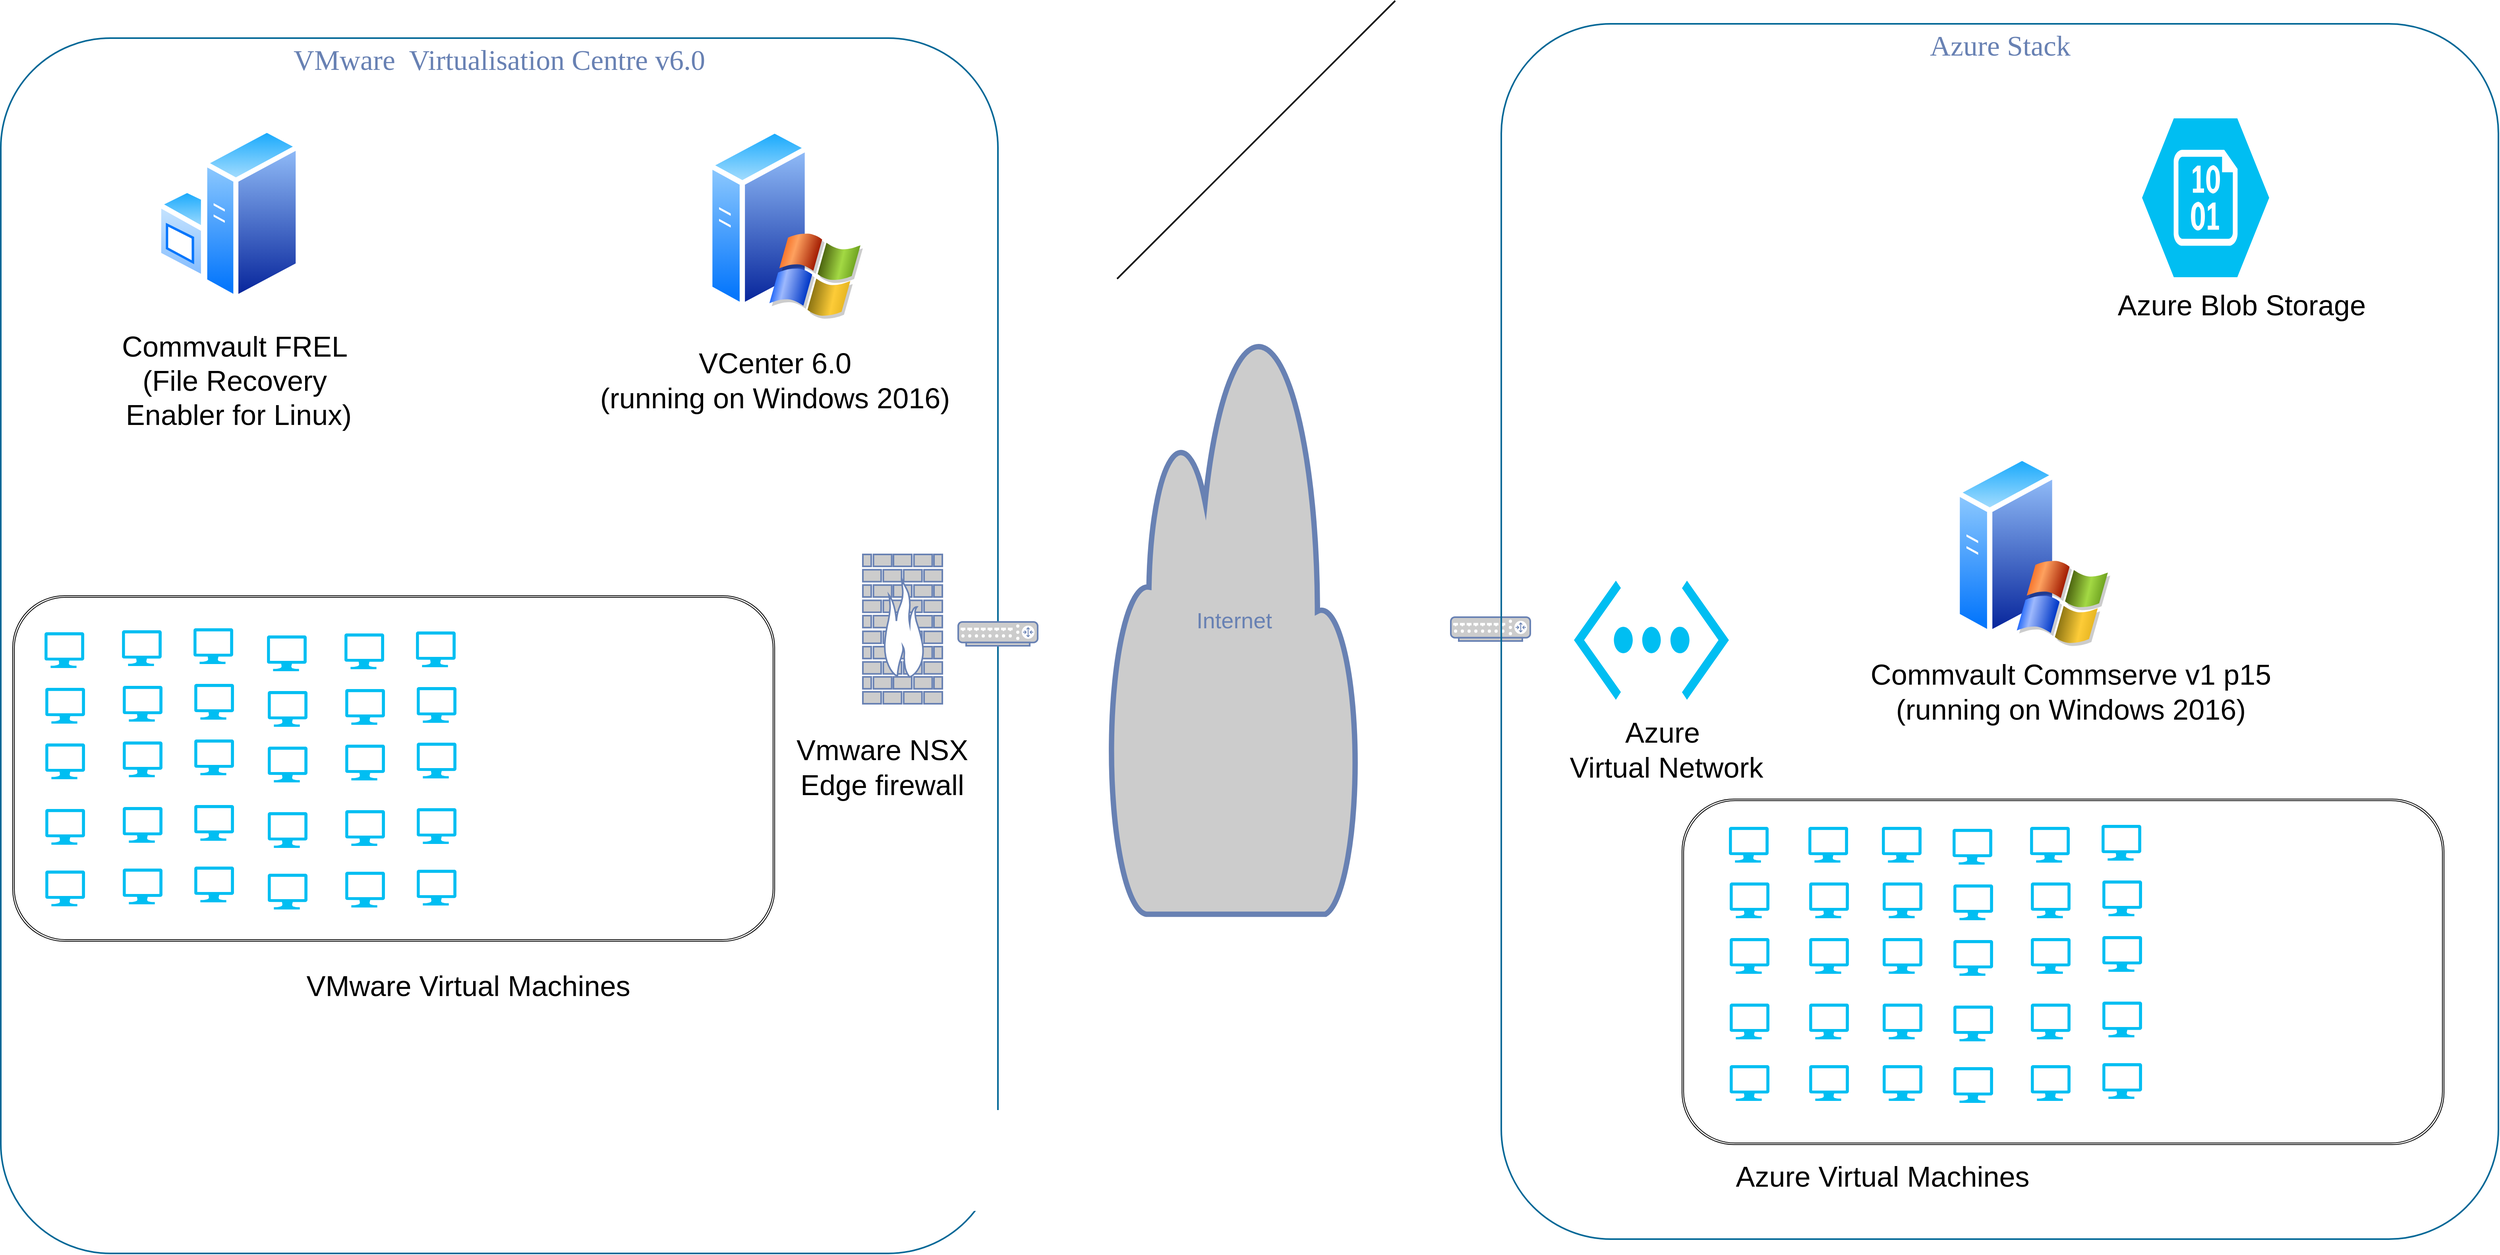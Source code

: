 <mxfile version="10.6.7" type="github"><diagram name="Page-1" id="bfe91b75-5d2c-26a0-9c1d-138518896778"><mxGraphModel dx="4549" dy="2297" grid="1" gridSize="10" guides="1" tooltips="1" connect="1" arrows="1" fold="1" page="1" pageScale="1" pageWidth="1100" pageHeight="850" background="#ffffff" math="0" shadow="0"><root><mxCell id="0"/><mxCell id="1" parent="0"/><mxCell id="FlBXMyWdOiOP7qMQ7Jjb-36" value="" style="shape=ext;double=1;rounded=1;whiteSpace=wrap;html=1;" parent="1" vertex="1"><mxGeometry x="2211" y="1055" width="959" height="435" as="geometry"/></mxCell><mxCell id="7c3789c024ecab99-78" value="&lt;font style=&quot;font-size: 36px&quot;&gt;VMware&amp;nbsp; Virtualisation Centre v6.0&lt;/font&gt;" style="rounded=1;whiteSpace=wrap;html=1;shadow=0;comic=0;strokeColor=#036897;strokeWidth=2;fillColor=none;fontFamily=Verdana;fontSize=28;fontColor=#6881B3;align=center;arcSize=11;verticalAlign=top;" parent="1" vertex="1"><mxGeometry x="95" y="97" width="1255" height="1530" as="geometry"/></mxCell><mxCell id="7c3789c024ecab99-8" value="" style="fontColor=#0066CC;verticalAlign=top;verticalLabelPosition=bottom;labelPosition=center;align=center;html=1;fillColor=#CCCCCC;strokeColor=#6881B3;gradientColor=none;gradientDirection=north;strokeWidth=2;shape=mxgraph.networks.firewall;rounded=0;shadow=0;comic=0;" parent="1" vertex="1"><mxGeometry x="1180" y="747" width="100" height="188" as="geometry"/></mxCell><mxCell id="7c3789c024ecab99-10" value="" style="fontColor=#0066CC;verticalAlign=top;verticalLabelPosition=bottom;labelPosition=center;align=center;html=1;fillColor=#CCCCCC;strokeColor=#6881B3;gradientColor=none;gradientDirection=north;strokeWidth=2;shape=mxgraph.networks.router;rounded=0;shadow=0;comic=0;" parent="1" vertex="1"><mxGeometry x="1300" y="832" width="100" height="30" as="geometry"/></mxCell><mxCell id="7c3789c024ecab99-53" value="Internet" style="html=1;fillColor=#CCCCCC;strokeColor=#6881B3;gradientColor=none;gradientDirection=north;strokeWidth=2;shape=mxgraph.networks.cloud;fontColor=#6881B3;rounded=0;shadow=0;comic=0;align=center;fontSize=28;" parent="1" vertex="1"><mxGeometry x="1492" y="460" width="310" height="740" as="geometry"/></mxCell><mxCell id="7c3789c024ecab99-60" style="edgeStyle=none;html=1;labelBackgroundColor=none;endArrow=none;endFill=0;strokeWidth=2;fontFamily=Verdana;fontSize=28;fontColor=#6881B3;" parent="1" edge="1"><mxGeometry relative="1" as="geometry"><mxPoint x="1500" y="400" as="sourcePoint"/><mxPoint x="1850" y="50" as="targetPoint"/></mxGeometry></mxCell><mxCell id="FlBXMyWdOiOP7qMQ7Jjb-11" value="" style="fontColor=#0066CC;verticalAlign=top;verticalLabelPosition=bottom;labelPosition=center;align=center;html=1;fillColor=#CCCCCC;strokeColor=#6881B3;gradientColor=none;gradientDirection=north;strokeWidth=2;shape=mxgraph.networks.router;rounded=0;shadow=0;comic=0;" parent="1" vertex="1"><mxGeometry x="1920" y="826" width="100" height="30" as="geometry"/></mxCell><mxCell id="FlBXMyWdOiOP7qMQ7Jjb-13" value="&lt;font style=&quot;font-size: 36px&quot;&gt;Azure Stack&lt;/font&gt;" style="rounded=1;whiteSpace=wrap;html=1;shadow=0;comic=0;strokeColor=#036897;strokeWidth=2;fillColor=none;fontFamily=Verdana;fontSize=28;fontColor=#6881B3;align=center;arcSize=11;verticalAlign=top;" parent="1" vertex="1"><mxGeometry x="1983.5" y="79" width="1255" height="1530" as="geometry"/></mxCell><mxCell id="FlBXMyWdOiOP7qMQ7Jjb-21" value="" style="verticalLabelPosition=bottom;html=1;verticalAlign=top;align=center;strokeColor=none;fillColor=#00BEF2;shape=mxgraph.azure.virtual_network;pointerEvents=1;" parent="1" vertex="1"><mxGeometry x="2075" y="780" width="195" height="150" as="geometry"/></mxCell><mxCell id="FlBXMyWdOiOP7qMQ7Jjb-41" value="&lt;font style=&quot;font-size: 36px&quot;&gt;Azure Virtual Machines&lt;br&gt;&lt;/font&gt;" style="text;html=1;resizable=0;autosize=1;align=center;verticalAlign=middle;points=[];fillColor=none;strokeColor=none;rounded=0;fontSize=28;" parent="1" vertex="1"><mxGeometry x="2267.5" y="1510" width="390" height="40" as="geometry"/></mxCell><mxCell id="FlBXMyWdOiOP7qMQ7Jjb-43" value="" style="group" parent="1" vertex="1" connectable="0"><mxGeometry x="2370" y="1090" width="51" height="345" as="geometry"/></mxCell><mxCell id="FlBXMyWdOiOP7qMQ7Jjb-44" value="" style="verticalLabelPosition=bottom;html=1;verticalAlign=top;align=center;strokeColor=none;fillColor=#00BEF2;shape=mxgraph.azure.computer;pointerEvents=1;" parent="FlBXMyWdOiOP7qMQ7Jjb-43" vertex="1"><mxGeometry width="50" height="45" as="geometry"/></mxCell><mxCell id="FlBXMyWdOiOP7qMQ7Jjb-45" value="" style="verticalLabelPosition=bottom;html=1;verticalAlign=top;align=center;strokeColor=none;fillColor=#00BEF2;shape=mxgraph.azure.computer;pointerEvents=1;" parent="FlBXMyWdOiOP7qMQ7Jjb-43" vertex="1"><mxGeometry x="1" y="300" width="50" height="45" as="geometry"/></mxCell><mxCell id="FlBXMyWdOiOP7qMQ7Jjb-46" value="" style="verticalLabelPosition=bottom;html=1;verticalAlign=top;align=center;strokeColor=none;fillColor=#00BEF2;shape=mxgraph.azure.computer;pointerEvents=1;" parent="FlBXMyWdOiOP7qMQ7Jjb-43" vertex="1"><mxGeometry x="1" y="222.5" width="50" height="45" as="geometry"/></mxCell><mxCell id="FlBXMyWdOiOP7qMQ7Jjb-47" value="" style="verticalLabelPosition=bottom;html=1;verticalAlign=top;align=center;strokeColor=none;fillColor=#00BEF2;shape=mxgraph.azure.computer;pointerEvents=1;" parent="FlBXMyWdOiOP7qMQ7Jjb-43" vertex="1"><mxGeometry x="1" y="140" width="50" height="45" as="geometry"/></mxCell><mxCell id="FlBXMyWdOiOP7qMQ7Jjb-48" value="" style="verticalLabelPosition=bottom;html=1;verticalAlign=top;align=center;strokeColor=none;fillColor=#00BEF2;shape=mxgraph.azure.computer;pointerEvents=1;" parent="FlBXMyWdOiOP7qMQ7Jjb-43" vertex="1"><mxGeometry x="1" y="70" width="50" height="45" as="geometry"/></mxCell><mxCell id="FlBXMyWdOiOP7qMQ7Jjb-49" value="" style="group" parent="1" vertex="1" connectable="0"><mxGeometry x="2462.5" y="1090" width="51" height="345" as="geometry"/></mxCell><mxCell id="FlBXMyWdOiOP7qMQ7Jjb-50" value="" style="verticalLabelPosition=bottom;html=1;verticalAlign=top;align=center;strokeColor=none;fillColor=#00BEF2;shape=mxgraph.azure.computer;pointerEvents=1;" parent="FlBXMyWdOiOP7qMQ7Jjb-49" vertex="1"><mxGeometry width="50" height="45" as="geometry"/></mxCell><mxCell id="FlBXMyWdOiOP7qMQ7Jjb-51" value="" style="verticalLabelPosition=bottom;html=1;verticalAlign=top;align=center;strokeColor=none;fillColor=#00BEF2;shape=mxgraph.azure.computer;pointerEvents=1;" parent="FlBXMyWdOiOP7qMQ7Jjb-49" vertex="1"><mxGeometry x="1" y="300" width="50" height="45" as="geometry"/></mxCell><mxCell id="FlBXMyWdOiOP7qMQ7Jjb-52" value="" style="verticalLabelPosition=bottom;html=1;verticalAlign=top;align=center;strokeColor=none;fillColor=#00BEF2;shape=mxgraph.azure.computer;pointerEvents=1;" parent="FlBXMyWdOiOP7qMQ7Jjb-49" vertex="1"><mxGeometry x="1" y="222.5" width="50" height="45" as="geometry"/></mxCell><mxCell id="FlBXMyWdOiOP7qMQ7Jjb-53" value="" style="verticalLabelPosition=bottom;html=1;verticalAlign=top;align=center;strokeColor=none;fillColor=#00BEF2;shape=mxgraph.azure.computer;pointerEvents=1;" parent="FlBXMyWdOiOP7qMQ7Jjb-49" vertex="1"><mxGeometry x="1" y="140" width="50" height="45" as="geometry"/></mxCell><mxCell id="FlBXMyWdOiOP7qMQ7Jjb-54" value="" style="verticalLabelPosition=bottom;html=1;verticalAlign=top;align=center;strokeColor=none;fillColor=#00BEF2;shape=mxgraph.azure.computer;pointerEvents=1;" parent="FlBXMyWdOiOP7qMQ7Jjb-49" vertex="1"><mxGeometry x="1" y="70" width="50" height="45" as="geometry"/></mxCell><mxCell id="FlBXMyWdOiOP7qMQ7Jjb-67" value="&lt;font style=&quot;font-size: 36px&quot;&gt;Vmware NSX &lt;br&gt;Edge firewall&lt;br&gt;&lt;/font&gt;" style="text;html=1;resizable=0;autosize=1;align=center;verticalAlign=middle;points=[];fillColor=none;strokeColor=none;rounded=0;fontSize=28;" parent="1" vertex="1"><mxGeometry x="1084" y="975" width="240" height="80" as="geometry"/></mxCell><mxCell id="FlBXMyWdOiOP7qMQ7Jjb-68" value="&lt;font style=&quot;font-size: 36px&quot;&gt;VCenter 6.0&lt;br&gt;(running on Windows 2016)&lt;br&gt;&lt;/font&gt;" style="text;html=1;resizable=0;autosize=1;align=center;verticalAlign=middle;points=[];fillColor=none;strokeColor=none;rounded=0;fontSize=28;" parent="1" vertex="1"><mxGeometry x="839" y="487.5" width="460" height="80" as="geometry"/></mxCell><mxCell id="DBTJwX6ibz4PtxUJpLTl-72" value="" style="group" vertex="1" connectable="0" parent="1"><mxGeometry x="2750" y="198" width="330" height="254.5" as="geometry"/></mxCell><mxCell id="FlBXMyWdOiOP7qMQ7Jjb-16" value="" style="verticalLabelPosition=bottom;html=1;verticalAlign=top;align=center;strokeColor=none;fillColor=#00BEF2;shape=mxgraph.azure.storage_blob;" parent="DBTJwX6ibz4PtxUJpLTl-72" vertex="1"><mxGeometry x="40" width="160" height="200" as="geometry"/></mxCell><mxCell id="FlBXMyWdOiOP7qMQ7Jjb-27" value="&lt;font style=&quot;font-size: 36px&quot;&gt;Azure Blob Storage&lt;br&gt;&lt;/font&gt;" style="text;html=1;resizable=0;autosize=1;align=center;verticalAlign=middle;points=[];fillColor=none;strokeColor=none;rounded=0;fontSize=28;" parent="DBTJwX6ibz4PtxUJpLTl-72" vertex="1"><mxGeometry y="214.5" width="330" height="40" as="geometry"/></mxCell><mxCell id="DBTJwX6ibz4PtxUJpLTl-73" value="" style="group" vertex="1" connectable="0" parent="1"><mxGeometry x="2438.5" y="779" width="521" height="181" as="geometry"/></mxCell><mxCell id="FlBXMyWdOiOP7qMQ7Jjb-26" value="&lt;font style=&quot;font-size: 36px&quot;&gt;Commvault Commserve v1 p15&lt;br&gt;(running on Windows 2016)&lt;br&gt;&lt;/font&gt;" style="text;html=1;resizable=0;autosize=1;align=center;verticalAlign=middle;points=[];fillColor=none;strokeColor=none;rounded=0;fontSize=28;" parent="DBTJwX6ibz4PtxUJpLTl-73" vertex="1"><mxGeometry x="1" y="101" width="520" height="80" as="geometry"/></mxCell><mxCell id="DBTJwX6ibz4PtxUJpLTl-74" value="&lt;font style=&quot;font-size: 36px&quot;&gt;Azure&amp;nbsp;&lt;br&gt;Virtual Network&lt;br&gt;&lt;/font&gt;" style="text;html=1;resizable=0;autosize=1;align=center;verticalAlign=middle;points=[];fillColor=none;strokeColor=none;rounded=0;fontSize=28;" vertex="1" parent="1"><mxGeometry x="2061" y="952.5" width="260" height="80" as="geometry"/></mxCell><mxCell id="DBTJwX6ibz4PtxUJpLTl-76" value="" style="shape=ext;double=1;rounded=1;whiteSpace=wrap;html=1;" vertex="1" parent="1"><mxGeometry x="110" y="799" width="959" height="435" as="geometry"/></mxCell><mxCell id="DBTJwX6ibz4PtxUJpLTl-111" value="" style="group" vertex="1" connectable="0" parent="1"><mxGeometry x="2270" y="1090" width="51" height="345" as="geometry"/></mxCell><mxCell id="FlBXMyWdOiOP7qMQ7Jjb-42" value="" style="group" parent="DBTJwX6ibz4PtxUJpLTl-111" vertex="1" connectable="0"><mxGeometry width="51" height="345" as="geometry"/></mxCell><mxCell id="FlBXMyWdOiOP7qMQ7Jjb-28" value="" style="verticalLabelPosition=bottom;html=1;verticalAlign=top;align=center;strokeColor=none;fillColor=#00BEF2;shape=mxgraph.azure.computer;pointerEvents=1;" parent="FlBXMyWdOiOP7qMQ7Jjb-42" vertex="1"><mxGeometry width="50" height="45" as="geometry"/></mxCell><mxCell id="FlBXMyWdOiOP7qMQ7Jjb-30" value="" style="verticalLabelPosition=bottom;html=1;verticalAlign=top;align=center;strokeColor=none;fillColor=#00BEF2;shape=mxgraph.azure.computer;pointerEvents=1;" parent="FlBXMyWdOiOP7qMQ7Jjb-42" vertex="1"><mxGeometry x="1" y="300" width="50" height="45" as="geometry"/></mxCell><mxCell id="FlBXMyWdOiOP7qMQ7Jjb-32" value="" style="verticalLabelPosition=bottom;html=1;verticalAlign=top;align=center;strokeColor=none;fillColor=#00BEF2;shape=mxgraph.azure.computer;pointerEvents=1;" parent="FlBXMyWdOiOP7qMQ7Jjb-42" vertex="1"><mxGeometry x="1" y="222.5" width="50" height="45" as="geometry"/></mxCell><mxCell id="FlBXMyWdOiOP7qMQ7Jjb-33" value="" style="verticalLabelPosition=bottom;html=1;verticalAlign=top;align=center;strokeColor=none;fillColor=#00BEF2;shape=mxgraph.azure.computer;pointerEvents=1;" parent="FlBXMyWdOiOP7qMQ7Jjb-42" vertex="1"><mxGeometry x="1" y="140" width="50" height="45" as="geometry"/></mxCell><mxCell id="FlBXMyWdOiOP7qMQ7Jjb-34" value="" style="verticalLabelPosition=bottom;html=1;verticalAlign=top;align=center;strokeColor=none;fillColor=#00BEF2;shape=mxgraph.azure.computer;pointerEvents=1;" parent="FlBXMyWdOiOP7qMQ7Jjb-42" vertex="1"><mxGeometry x="1" y="70" width="50" height="45" as="geometry"/></mxCell><mxCell id="DBTJwX6ibz4PtxUJpLTl-140" value="" style="group" vertex="1" connectable="0" parent="1"><mxGeometry x="430" y="844" width="238.5" height="350" as="geometry"/></mxCell><mxCell id="DBTJwX6ibz4PtxUJpLTl-121" value="" style="group" vertex="1" connectable="0" parent="DBTJwX6ibz4PtxUJpLTl-140"><mxGeometry y="5" width="51" height="345" as="geometry"/></mxCell><mxCell id="DBTJwX6ibz4PtxUJpLTl-122" value="" style="verticalLabelPosition=bottom;html=1;verticalAlign=top;align=center;strokeColor=none;fillColor=#00BEF2;shape=mxgraph.azure.computer;pointerEvents=1;" vertex="1" parent="DBTJwX6ibz4PtxUJpLTl-121"><mxGeometry width="50" height="45" as="geometry"/></mxCell><mxCell id="DBTJwX6ibz4PtxUJpLTl-123" value="" style="verticalLabelPosition=bottom;html=1;verticalAlign=top;align=center;strokeColor=none;fillColor=#00BEF2;shape=mxgraph.azure.computer;pointerEvents=1;" vertex="1" parent="DBTJwX6ibz4PtxUJpLTl-121"><mxGeometry x="1" y="300" width="50" height="45" as="geometry"/></mxCell><mxCell id="DBTJwX6ibz4PtxUJpLTl-124" value="" style="verticalLabelPosition=bottom;html=1;verticalAlign=top;align=center;strokeColor=none;fillColor=#00BEF2;shape=mxgraph.azure.computer;pointerEvents=1;" vertex="1" parent="DBTJwX6ibz4PtxUJpLTl-121"><mxGeometry x="1" y="222.5" width="50" height="45" as="geometry"/></mxCell><mxCell id="DBTJwX6ibz4PtxUJpLTl-125" value="" style="verticalLabelPosition=bottom;html=1;verticalAlign=top;align=center;strokeColor=none;fillColor=#00BEF2;shape=mxgraph.azure.computer;pointerEvents=1;" vertex="1" parent="DBTJwX6ibz4PtxUJpLTl-121"><mxGeometry x="1" y="140" width="50" height="45" as="geometry"/></mxCell><mxCell id="DBTJwX6ibz4PtxUJpLTl-126" value="" style="verticalLabelPosition=bottom;html=1;verticalAlign=top;align=center;strokeColor=none;fillColor=#00BEF2;shape=mxgraph.azure.computer;pointerEvents=1;" vertex="1" parent="DBTJwX6ibz4PtxUJpLTl-121"><mxGeometry x="1" y="70" width="50" height="45" as="geometry"/></mxCell><mxCell id="DBTJwX6ibz4PtxUJpLTl-127" value="" style="group" vertex="1" connectable="0" parent="DBTJwX6ibz4PtxUJpLTl-140"><mxGeometry x="97.5" y="2.5" width="51" height="345" as="geometry"/></mxCell><mxCell id="DBTJwX6ibz4PtxUJpLTl-128" value="" style="verticalLabelPosition=bottom;html=1;verticalAlign=top;align=center;strokeColor=none;fillColor=#00BEF2;shape=mxgraph.azure.computer;pointerEvents=1;" vertex="1" parent="DBTJwX6ibz4PtxUJpLTl-127"><mxGeometry width="50" height="45" as="geometry"/></mxCell><mxCell id="DBTJwX6ibz4PtxUJpLTl-129" value="" style="verticalLabelPosition=bottom;html=1;verticalAlign=top;align=center;strokeColor=none;fillColor=#00BEF2;shape=mxgraph.azure.computer;pointerEvents=1;" vertex="1" parent="DBTJwX6ibz4PtxUJpLTl-127"><mxGeometry x="1" y="300" width="50" height="45" as="geometry"/></mxCell><mxCell id="DBTJwX6ibz4PtxUJpLTl-130" value="" style="verticalLabelPosition=bottom;html=1;verticalAlign=top;align=center;strokeColor=none;fillColor=#00BEF2;shape=mxgraph.azure.computer;pointerEvents=1;" vertex="1" parent="DBTJwX6ibz4PtxUJpLTl-127"><mxGeometry x="1" y="222.5" width="50" height="45" as="geometry"/></mxCell><mxCell id="DBTJwX6ibz4PtxUJpLTl-131" value="" style="verticalLabelPosition=bottom;html=1;verticalAlign=top;align=center;strokeColor=none;fillColor=#00BEF2;shape=mxgraph.azure.computer;pointerEvents=1;" vertex="1" parent="DBTJwX6ibz4PtxUJpLTl-127"><mxGeometry x="1" y="140" width="50" height="45" as="geometry"/></mxCell><mxCell id="DBTJwX6ibz4PtxUJpLTl-132" value="" style="verticalLabelPosition=bottom;html=1;verticalAlign=top;align=center;strokeColor=none;fillColor=#00BEF2;shape=mxgraph.azure.computer;pointerEvents=1;" vertex="1" parent="DBTJwX6ibz4PtxUJpLTl-127"><mxGeometry x="1" y="70" width="50" height="45" as="geometry"/></mxCell><mxCell id="DBTJwX6ibz4PtxUJpLTl-133" value="" style="group" vertex="1" connectable="0" parent="DBTJwX6ibz4PtxUJpLTl-140"><mxGeometry x="187.5" width="51" height="345" as="geometry"/></mxCell><mxCell id="DBTJwX6ibz4PtxUJpLTl-134" value="" style="verticalLabelPosition=bottom;html=1;verticalAlign=top;align=center;strokeColor=none;fillColor=#00BEF2;shape=mxgraph.azure.computer;pointerEvents=1;" vertex="1" parent="DBTJwX6ibz4PtxUJpLTl-133"><mxGeometry width="50" height="45" as="geometry"/></mxCell><mxCell id="DBTJwX6ibz4PtxUJpLTl-135" value="" style="verticalLabelPosition=bottom;html=1;verticalAlign=top;align=center;strokeColor=none;fillColor=#00BEF2;shape=mxgraph.azure.computer;pointerEvents=1;" vertex="1" parent="DBTJwX6ibz4PtxUJpLTl-133"><mxGeometry x="1" y="300" width="50" height="45" as="geometry"/></mxCell><mxCell id="DBTJwX6ibz4PtxUJpLTl-136" value="" style="verticalLabelPosition=bottom;html=1;verticalAlign=top;align=center;strokeColor=none;fillColor=#00BEF2;shape=mxgraph.azure.computer;pointerEvents=1;" vertex="1" parent="DBTJwX6ibz4PtxUJpLTl-133"><mxGeometry x="1" y="222.5" width="50" height="45" as="geometry"/></mxCell><mxCell id="DBTJwX6ibz4PtxUJpLTl-137" value="" style="verticalLabelPosition=bottom;html=1;verticalAlign=top;align=center;strokeColor=none;fillColor=#00BEF2;shape=mxgraph.azure.computer;pointerEvents=1;" vertex="1" parent="DBTJwX6ibz4PtxUJpLTl-133"><mxGeometry x="1" y="140" width="50" height="45" as="geometry"/></mxCell><mxCell id="DBTJwX6ibz4PtxUJpLTl-138" value="" style="verticalLabelPosition=bottom;html=1;verticalAlign=top;align=center;strokeColor=none;fillColor=#00BEF2;shape=mxgraph.azure.computer;pointerEvents=1;" vertex="1" parent="DBTJwX6ibz4PtxUJpLTl-133"><mxGeometry x="1" y="70" width="50" height="45" as="geometry"/></mxCell><mxCell id="DBTJwX6ibz4PtxUJpLTl-141" value="" style="group" vertex="1" connectable="0" parent="1"><mxGeometry x="150" y="840" width="238.5" height="350" as="geometry"/></mxCell><mxCell id="DBTJwX6ibz4PtxUJpLTl-142" value="" style="group" vertex="1" connectable="0" parent="DBTJwX6ibz4PtxUJpLTl-141"><mxGeometry y="5" width="51" height="345" as="geometry"/></mxCell><mxCell id="DBTJwX6ibz4PtxUJpLTl-143" value="" style="verticalLabelPosition=bottom;html=1;verticalAlign=top;align=center;strokeColor=none;fillColor=#00BEF2;shape=mxgraph.azure.computer;pointerEvents=1;" vertex="1" parent="DBTJwX6ibz4PtxUJpLTl-142"><mxGeometry width="50" height="45" as="geometry"/></mxCell><mxCell id="DBTJwX6ibz4PtxUJpLTl-144" value="" style="verticalLabelPosition=bottom;html=1;verticalAlign=top;align=center;strokeColor=none;fillColor=#00BEF2;shape=mxgraph.azure.computer;pointerEvents=1;" vertex="1" parent="DBTJwX6ibz4PtxUJpLTl-142"><mxGeometry x="1" y="300" width="50" height="45" as="geometry"/></mxCell><mxCell id="DBTJwX6ibz4PtxUJpLTl-145" value="" style="verticalLabelPosition=bottom;html=1;verticalAlign=top;align=center;strokeColor=none;fillColor=#00BEF2;shape=mxgraph.azure.computer;pointerEvents=1;" vertex="1" parent="DBTJwX6ibz4PtxUJpLTl-142"><mxGeometry x="1" y="222.5" width="50" height="45" as="geometry"/></mxCell><mxCell id="DBTJwX6ibz4PtxUJpLTl-146" value="" style="verticalLabelPosition=bottom;html=1;verticalAlign=top;align=center;strokeColor=none;fillColor=#00BEF2;shape=mxgraph.azure.computer;pointerEvents=1;" vertex="1" parent="DBTJwX6ibz4PtxUJpLTl-142"><mxGeometry x="1" y="140" width="50" height="45" as="geometry"/></mxCell><mxCell id="DBTJwX6ibz4PtxUJpLTl-147" value="" style="verticalLabelPosition=bottom;html=1;verticalAlign=top;align=center;strokeColor=none;fillColor=#00BEF2;shape=mxgraph.azure.computer;pointerEvents=1;" vertex="1" parent="DBTJwX6ibz4PtxUJpLTl-142"><mxGeometry x="1" y="70" width="50" height="45" as="geometry"/></mxCell><mxCell id="DBTJwX6ibz4PtxUJpLTl-148" value="" style="group" vertex="1" connectable="0" parent="DBTJwX6ibz4PtxUJpLTl-141"><mxGeometry x="97.5" y="2.5" width="51" height="345" as="geometry"/></mxCell><mxCell id="DBTJwX6ibz4PtxUJpLTl-149" value="" style="verticalLabelPosition=bottom;html=1;verticalAlign=top;align=center;strokeColor=none;fillColor=#00BEF2;shape=mxgraph.azure.computer;pointerEvents=1;" vertex="1" parent="DBTJwX6ibz4PtxUJpLTl-148"><mxGeometry width="50" height="45" as="geometry"/></mxCell><mxCell id="DBTJwX6ibz4PtxUJpLTl-150" value="" style="verticalLabelPosition=bottom;html=1;verticalAlign=top;align=center;strokeColor=none;fillColor=#00BEF2;shape=mxgraph.azure.computer;pointerEvents=1;" vertex="1" parent="DBTJwX6ibz4PtxUJpLTl-148"><mxGeometry x="1" y="300" width="50" height="45" as="geometry"/></mxCell><mxCell id="DBTJwX6ibz4PtxUJpLTl-151" value="" style="verticalLabelPosition=bottom;html=1;verticalAlign=top;align=center;strokeColor=none;fillColor=#00BEF2;shape=mxgraph.azure.computer;pointerEvents=1;" vertex="1" parent="DBTJwX6ibz4PtxUJpLTl-148"><mxGeometry x="1" y="222.5" width="50" height="45" as="geometry"/></mxCell><mxCell id="DBTJwX6ibz4PtxUJpLTl-152" value="" style="verticalLabelPosition=bottom;html=1;verticalAlign=top;align=center;strokeColor=none;fillColor=#00BEF2;shape=mxgraph.azure.computer;pointerEvents=1;" vertex="1" parent="DBTJwX6ibz4PtxUJpLTl-148"><mxGeometry x="1" y="140" width="50" height="45" as="geometry"/></mxCell><mxCell id="DBTJwX6ibz4PtxUJpLTl-153" value="" style="verticalLabelPosition=bottom;html=1;verticalAlign=top;align=center;strokeColor=none;fillColor=#00BEF2;shape=mxgraph.azure.computer;pointerEvents=1;" vertex="1" parent="DBTJwX6ibz4PtxUJpLTl-148"><mxGeometry x="1" y="70" width="50" height="45" as="geometry"/></mxCell><mxCell id="DBTJwX6ibz4PtxUJpLTl-154" value="" style="group" vertex="1" connectable="0" parent="DBTJwX6ibz4PtxUJpLTl-141"><mxGeometry x="187.5" width="51" height="345" as="geometry"/></mxCell><mxCell id="DBTJwX6ibz4PtxUJpLTl-155" value="" style="verticalLabelPosition=bottom;html=1;verticalAlign=top;align=center;strokeColor=none;fillColor=#00BEF2;shape=mxgraph.azure.computer;pointerEvents=1;" vertex="1" parent="DBTJwX6ibz4PtxUJpLTl-154"><mxGeometry width="50" height="45" as="geometry"/></mxCell><mxCell id="DBTJwX6ibz4PtxUJpLTl-156" value="" style="verticalLabelPosition=bottom;html=1;verticalAlign=top;align=center;strokeColor=none;fillColor=#00BEF2;shape=mxgraph.azure.computer;pointerEvents=1;" vertex="1" parent="DBTJwX6ibz4PtxUJpLTl-154"><mxGeometry x="1" y="300" width="50" height="45" as="geometry"/></mxCell><mxCell id="DBTJwX6ibz4PtxUJpLTl-157" value="" style="verticalLabelPosition=bottom;html=1;verticalAlign=top;align=center;strokeColor=none;fillColor=#00BEF2;shape=mxgraph.azure.computer;pointerEvents=1;" vertex="1" parent="DBTJwX6ibz4PtxUJpLTl-154"><mxGeometry x="1" y="222.5" width="50" height="45" as="geometry"/></mxCell><mxCell id="DBTJwX6ibz4PtxUJpLTl-158" value="" style="verticalLabelPosition=bottom;html=1;verticalAlign=top;align=center;strokeColor=none;fillColor=#00BEF2;shape=mxgraph.azure.computer;pointerEvents=1;" vertex="1" parent="DBTJwX6ibz4PtxUJpLTl-154"><mxGeometry x="1" y="140" width="50" height="45" as="geometry"/></mxCell><mxCell id="DBTJwX6ibz4PtxUJpLTl-159" value="" style="verticalLabelPosition=bottom;html=1;verticalAlign=top;align=center;strokeColor=none;fillColor=#00BEF2;shape=mxgraph.azure.computer;pointerEvents=1;" vertex="1" parent="DBTJwX6ibz4PtxUJpLTl-154"><mxGeometry x="1" y="70" width="50" height="45" as="geometry"/></mxCell><mxCell id="DBTJwX6ibz4PtxUJpLTl-162" value="" style="group" vertex="1" connectable="0" parent="1"><mxGeometry x="2551.5" y="1087.5" width="238.5" height="350" as="geometry"/></mxCell><mxCell id="DBTJwX6ibz4PtxUJpLTl-163" value="" style="group" vertex="1" connectable="0" parent="DBTJwX6ibz4PtxUJpLTl-162"><mxGeometry y="5" width="51" height="345" as="geometry"/></mxCell><mxCell id="DBTJwX6ibz4PtxUJpLTl-164" value="" style="verticalLabelPosition=bottom;html=1;verticalAlign=top;align=center;strokeColor=none;fillColor=#00BEF2;shape=mxgraph.azure.computer;pointerEvents=1;" vertex="1" parent="DBTJwX6ibz4PtxUJpLTl-163"><mxGeometry width="50" height="45" as="geometry"/></mxCell><mxCell id="DBTJwX6ibz4PtxUJpLTl-165" value="" style="verticalLabelPosition=bottom;html=1;verticalAlign=top;align=center;strokeColor=none;fillColor=#00BEF2;shape=mxgraph.azure.computer;pointerEvents=1;" vertex="1" parent="DBTJwX6ibz4PtxUJpLTl-163"><mxGeometry x="1" y="300" width="50" height="45" as="geometry"/></mxCell><mxCell id="DBTJwX6ibz4PtxUJpLTl-166" value="" style="verticalLabelPosition=bottom;html=1;verticalAlign=top;align=center;strokeColor=none;fillColor=#00BEF2;shape=mxgraph.azure.computer;pointerEvents=1;" vertex="1" parent="DBTJwX6ibz4PtxUJpLTl-163"><mxGeometry x="1" y="222.5" width="50" height="45" as="geometry"/></mxCell><mxCell id="DBTJwX6ibz4PtxUJpLTl-167" value="" style="verticalLabelPosition=bottom;html=1;verticalAlign=top;align=center;strokeColor=none;fillColor=#00BEF2;shape=mxgraph.azure.computer;pointerEvents=1;" vertex="1" parent="DBTJwX6ibz4PtxUJpLTl-163"><mxGeometry x="1" y="140" width="50" height="45" as="geometry"/></mxCell><mxCell id="DBTJwX6ibz4PtxUJpLTl-168" value="" style="verticalLabelPosition=bottom;html=1;verticalAlign=top;align=center;strokeColor=none;fillColor=#00BEF2;shape=mxgraph.azure.computer;pointerEvents=1;" vertex="1" parent="DBTJwX6ibz4PtxUJpLTl-163"><mxGeometry x="1" y="70" width="50" height="45" as="geometry"/></mxCell><mxCell id="DBTJwX6ibz4PtxUJpLTl-169" value="" style="group" vertex="1" connectable="0" parent="DBTJwX6ibz4PtxUJpLTl-162"><mxGeometry x="97.5" y="2.5" width="51" height="345" as="geometry"/></mxCell><mxCell id="DBTJwX6ibz4PtxUJpLTl-170" value="" style="verticalLabelPosition=bottom;html=1;verticalAlign=top;align=center;strokeColor=none;fillColor=#00BEF2;shape=mxgraph.azure.computer;pointerEvents=1;" vertex="1" parent="DBTJwX6ibz4PtxUJpLTl-169"><mxGeometry width="50" height="45" as="geometry"/></mxCell><mxCell id="DBTJwX6ibz4PtxUJpLTl-171" value="" style="verticalLabelPosition=bottom;html=1;verticalAlign=top;align=center;strokeColor=none;fillColor=#00BEF2;shape=mxgraph.azure.computer;pointerEvents=1;" vertex="1" parent="DBTJwX6ibz4PtxUJpLTl-169"><mxGeometry x="1" y="300" width="50" height="45" as="geometry"/></mxCell><mxCell id="DBTJwX6ibz4PtxUJpLTl-172" value="" style="verticalLabelPosition=bottom;html=1;verticalAlign=top;align=center;strokeColor=none;fillColor=#00BEF2;shape=mxgraph.azure.computer;pointerEvents=1;" vertex="1" parent="DBTJwX6ibz4PtxUJpLTl-169"><mxGeometry x="1" y="222.5" width="50" height="45" as="geometry"/></mxCell><mxCell id="DBTJwX6ibz4PtxUJpLTl-173" value="" style="verticalLabelPosition=bottom;html=1;verticalAlign=top;align=center;strokeColor=none;fillColor=#00BEF2;shape=mxgraph.azure.computer;pointerEvents=1;" vertex="1" parent="DBTJwX6ibz4PtxUJpLTl-169"><mxGeometry x="1" y="140" width="50" height="45" as="geometry"/></mxCell><mxCell id="DBTJwX6ibz4PtxUJpLTl-174" value="" style="verticalLabelPosition=bottom;html=1;verticalAlign=top;align=center;strokeColor=none;fillColor=#00BEF2;shape=mxgraph.azure.computer;pointerEvents=1;" vertex="1" parent="DBTJwX6ibz4PtxUJpLTl-169"><mxGeometry x="1" y="70" width="50" height="45" as="geometry"/></mxCell><mxCell id="DBTJwX6ibz4PtxUJpLTl-175" value="" style="group" vertex="1" connectable="0" parent="DBTJwX6ibz4PtxUJpLTl-162"><mxGeometry x="187.5" width="51" height="345" as="geometry"/></mxCell><mxCell id="DBTJwX6ibz4PtxUJpLTl-176" value="" style="verticalLabelPosition=bottom;html=1;verticalAlign=top;align=center;strokeColor=none;fillColor=#00BEF2;shape=mxgraph.azure.computer;pointerEvents=1;" vertex="1" parent="DBTJwX6ibz4PtxUJpLTl-175"><mxGeometry width="50" height="45" as="geometry"/></mxCell><mxCell id="DBTJwX6ibz4PtxUJpLTl-177" value="" style="verticalLabelPosition=bottom;html=1;verticalAlign=top;align=center;strokeColor=none;fillColor=#00BEF2;shape=mxgraph.azure.computer;pointerEvents=1;" vertex="1" parent="DBTJwX6ibz4PtxUJpLTl-175"><mxGeometry x="1" y="300" width="50" height="45" as="geometry"/></mxCell><mxCell id="DBTJwX6ibz4PtxUJpLTl-178" value="" style="verticalLabelPosition=bottom;html=1;verticalAlign=top;align=center;strokeColor=none;fillColor=#00BEF2;shape=mxgraph.azure.computer;pointerEvents=1;" vertex="1" parent="DBTJwX6ibz4PtxUJpLTl-175"><mxGeometry x="1" y="222.5" width="50" height="45" as="geometry"/></mxCell><mxCell id="DBTJwX6ibz4PtxUJpLTl-179" value="" style="verticalLabelPosition=bottom;html=1;verticalAlign=top;align=center;strokeColor=none;fillColor=#00BEF2;shape=mxgraph.azure.computer;pointerEvents=1;" vertex="1" parent="DBTJwX6ibz4PtxUJpLTl-175"><mxGeometry x="1" y="140" width="50" height="45" as="geometry"/></mxCell><mxCell id="DBTJwX6ibz4PtxUJpLTl-180" value="" style="verticalLabelPosition=bottom;html=1;verticalAlign=top;align=center;strokeColor=none;fillColor=#00BEF2;shape=mxgraph.azure.computer;pointerEvents=1;" vertex="1" parent="DBTJwX6ibz4PtxUJpLTl-175"><mxGeometry x="1" y="70" width="50" height="45" as="geometry"/></mxCell><mxCell id="DBTJwX6ibz4PtxUJpLTl-181" value="&lt;font style=&quot;font-size: 36px&quot;&gt;VMware Virtual Machines&lt;br&gt;&lt;/font&gt;" style="text;html=1;resizable=0;autosize=1;align=center;verticalAlign=middle;points=[];fillColor=none;strokeColor=none;rounded=0;fontSize=28;" vertex="1" parent="1"><mxGeometry x="472.5" y="1270" width="420" height="40" as="geometry"/></mxCell><mxCell id="DBTJwX6ibz4PtxUJpLTl-184" value="&lt;font style=&quot;font-size: 36px&quot;&gt;Commvault FREL &lt;br&gt;(File Recovery&lt;br&gt;&amp;nbsp;Enabler for Linux)&lt;br&gt;&lt;/font&gt;" style="text;html=1;resizable=0;autosize=1;align=center;verticalAlign=middle;points=[];fillColor=none;strokeColor=none;rounded=0;fontSize=28;" vertex="1" parent="1"><mxGeometry x="233.5" y="472.5" width="310" height="110" as="geometry"/></mxCell><mxCell id="DBTJwX6ibz4PtxUJpLTl-185" value="" style="aspect=fixed;perimeter=ellipsePerimeter;html=1;align=center;shadow=0;dashed=0;spacingTop=3;image;image=img/lib/active_directory/windows_server_2.svg;" vertex="1" parent="1"><mxGeometry x="984" y="207.5" width="196" height="245" as="geometry"/></mxCell><mxCell id="DBTJwX6ibz4PtxUJpLTl-186" value="" style="aspect=fixed;perimeter=ellipsePerimeter;html=1;align=center;shadow=0;dashed=0;spacingTop=3;image;image=img/lib/active_directory/windows_server.svg;" vertex="1" parent="1"><mxGeometry x="290.5" y="207.5" width="182" height="222" as="geometry"/></mxCell><mxCell id="DBTJwX6ibz4PtxUJpLTl-188" value="" style="aspect=fixed;perimeter=ellipsePerimeter;html=1;align=center;shadow=0;dashed=0;spacingTop=3;image;image=img/lib/active_directory/windows_server_2.svg;" vertex="1" parent="1"><mxGeometry x="2554" y="619.5" width="196" height="245" as="geometry"/></mxCell></root></mxGraphModel></diagram></mxfile>